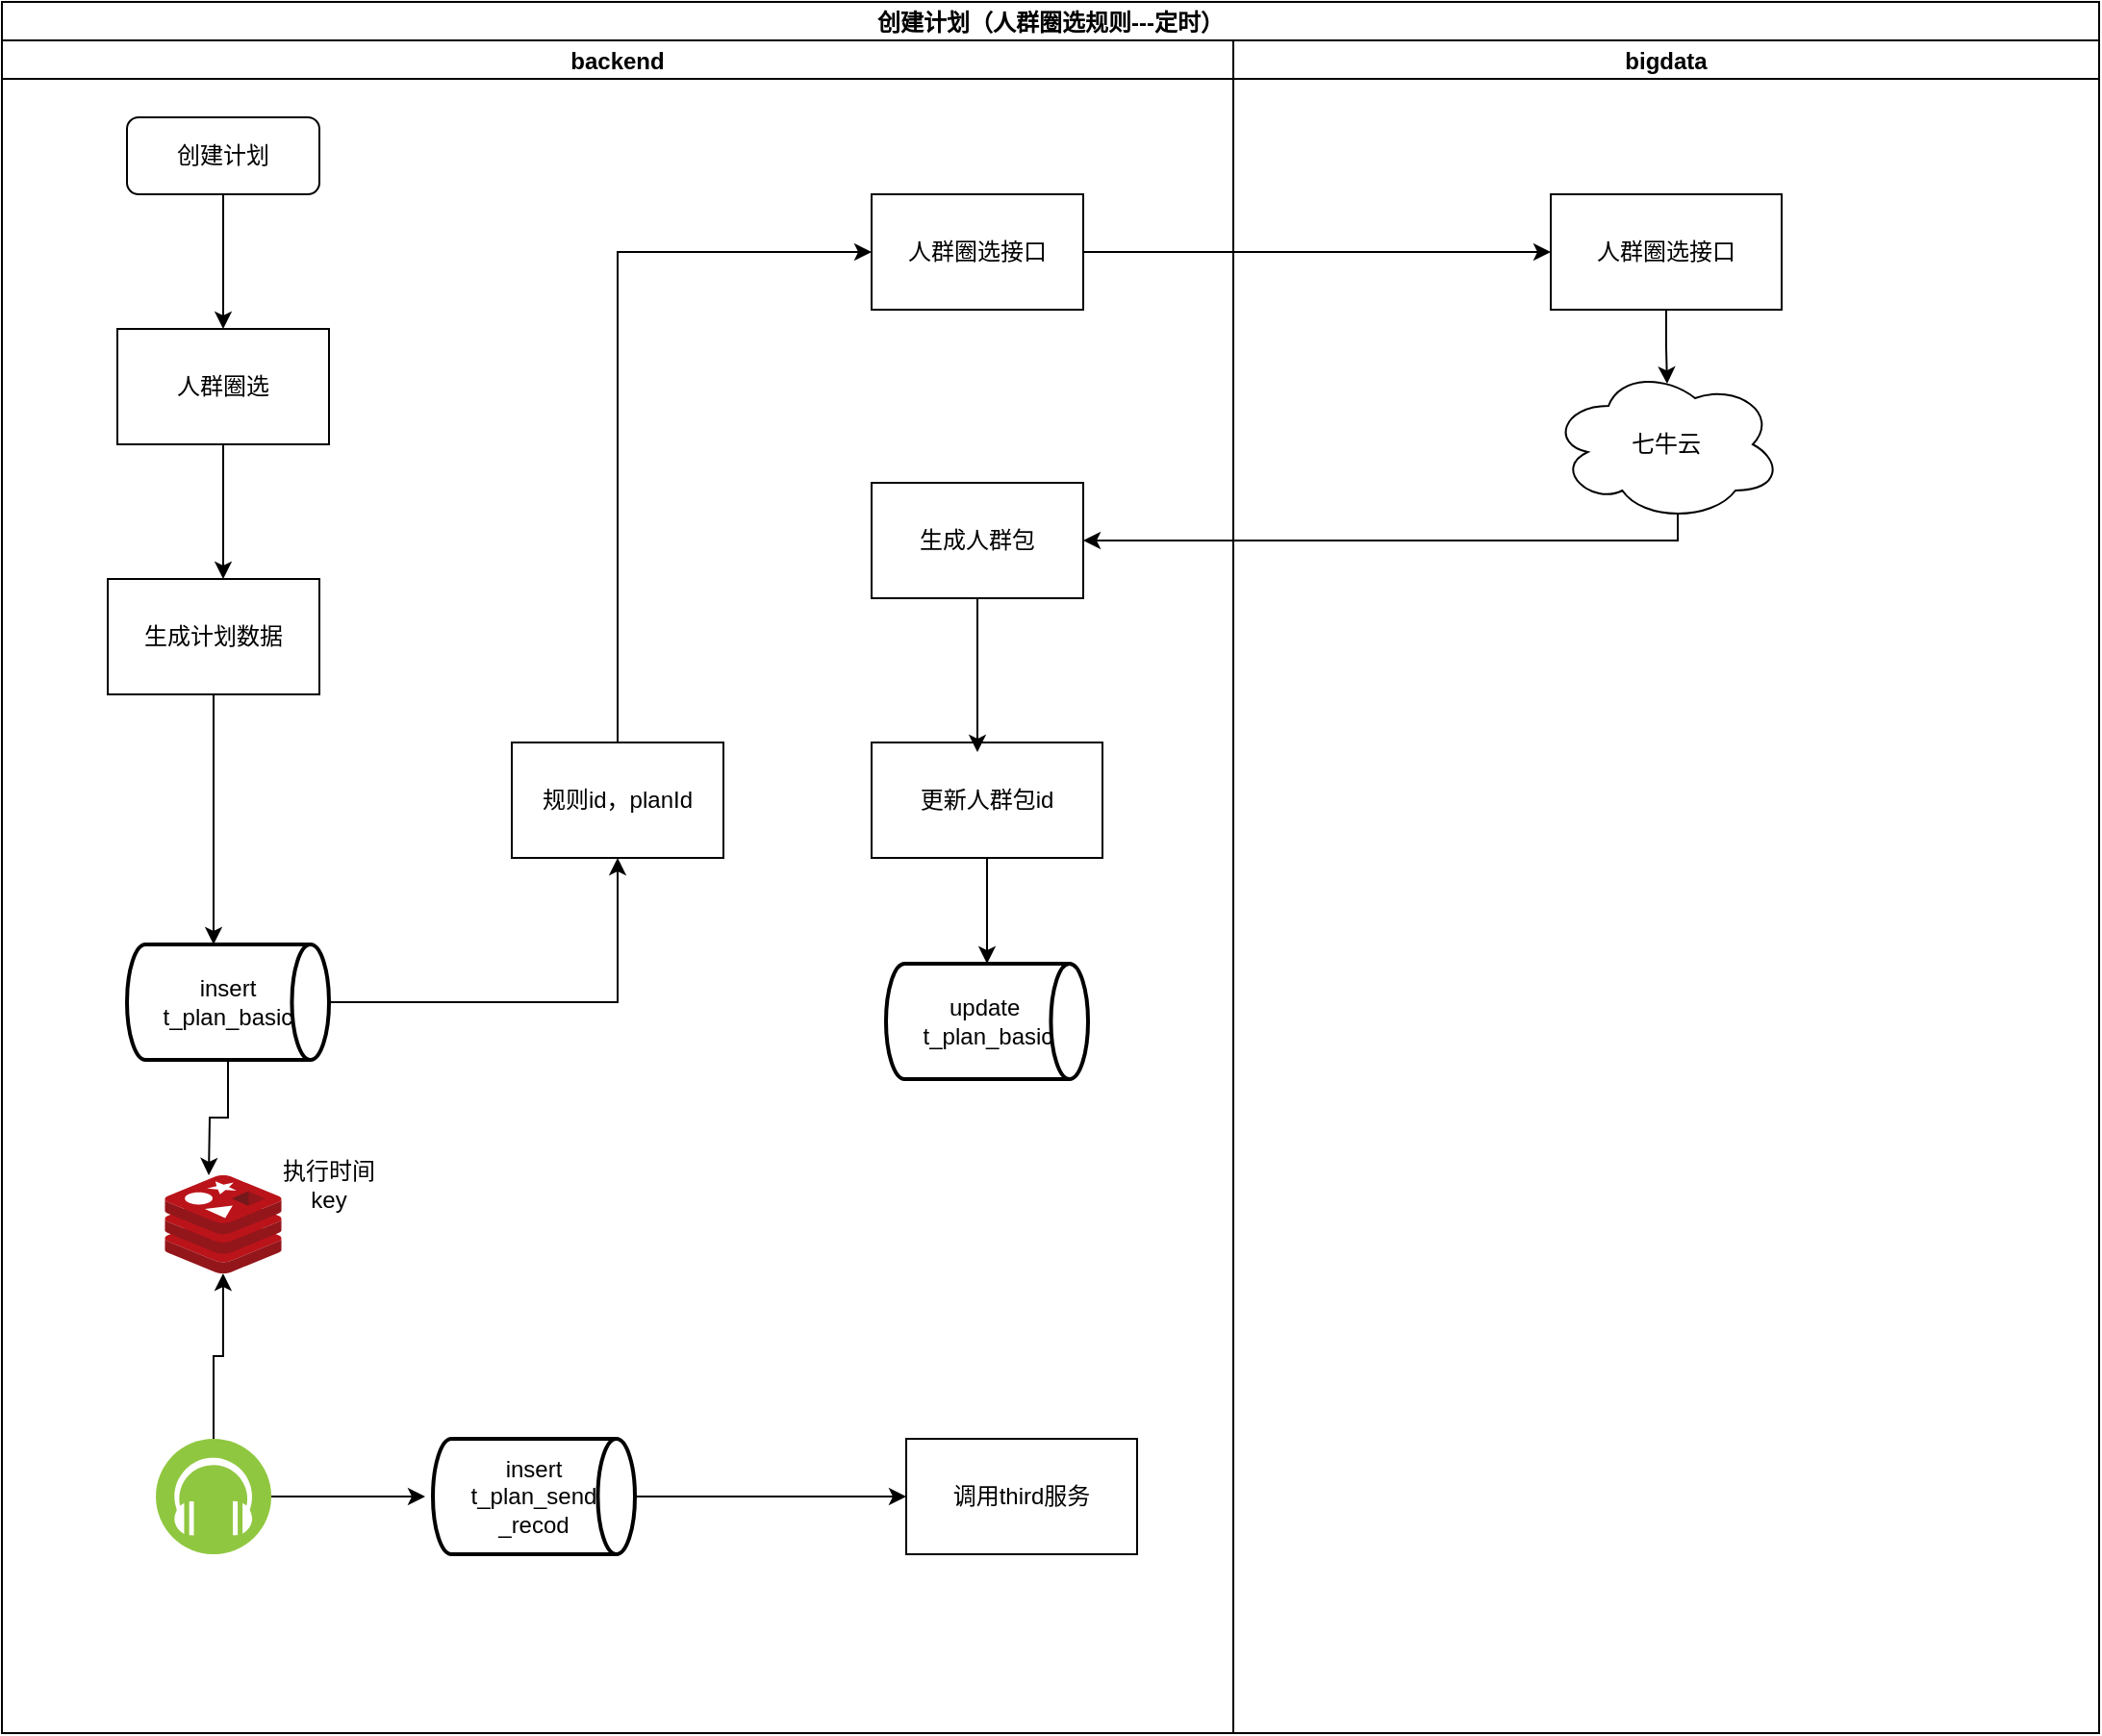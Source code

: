<mxfile version="20.2.7" type="github" pages="2">
  <diagram id="Nt-qGN5W3i-qoPwv_6xT" name="第 1 页">
    <mxGraphModel dx="1924" dy="946" grid="1" gridSize="10" guides="1" tooltips="1" connect="1" arrows="1" fold="1" page="1" pageScale="1" pageWidth="827" pageHeight="1169" math="0" shadow="0">
      <root>
        <mxCell id="0" />
        <mxCell id="1" parent="0" />
        <mxCell id="hO9k1SS9SRoio_GHONLS-42" value="创建计划（人群圈选规则---定时）" style="swimlane;childLayout=stackLayout;resizeParent=1;resizeParentMax=0;startSize=20;" vertex="1" parent="1">
          <mxGeometry x="200" y="120" width="1090" height="900" as="geometry" />
        </mxCell>
        <mxCell id="hO9k1SS9SRoio_GHONLS-58" style="edgeStyle=orthogonalEdgeStyle;rounded=0;orthogonalLoop=1;jettySize=auto;html=1;entryX=0;entryY=0.5;entryDx=0;entryDy=0;" edge="1" parent="hO9k1SS9SRoio_GHONLS-42" source="hO9k1SS9SRoio_GHONLS-57" target="hO9k1SS9SRoio_GHONLS-48">
          <mxGeometry relative="1" as="geometry" />
        </mxCell>
        <mxCell id="hO9k1SS9SRoio_GHONLS-59" style="edgeStyle=orthogonalEdgeStyle;rounded=0;orthogonalLoop=1;jettySize=auto;html=1;entryX=1;entryY=0.5;entryDx=0;entryDy=0;exitX=0.55;exitY=0.95;exitDx=0;exitDy=0;exitPerimeter=0;" edge="1" parent="hO9k1SS9SRoio_GHONLS-42" source="hO9k1SS9SRoio_GHONLS-50" target="hO9k1SS9SRoio_GHONLS-60">
          <mxGeometry relative="1" as="geometry">
            <mxPoint x="700" y="490" as="targetPoint" />
            <Array as="points">
              <mxPoint x="871" y="280" />
            </Array>
          </mxGeometry>
        </mxCell>
        <mxCell id="hO9k1SS9SRoio_GHONLS-43" value="backend" style="swimlane;startSize=20;" vertex="1" parent="hO9k1SS9SRoio_GHONLS-42">
          <mxGeometry y="20" width="640" height="880" as="geometry" />
        </mxCell>
        <mxCell id="hO9k1SS9SRoio_GHONLS-52" style="edgeStyle=orthogonalEdgeStyle;rounded=0;orthogonalLoop=1;jettySize=auto;html=1;" edge="1" parent="hO9k1SS9SRoio_GHONLS-43" source="hO9k1SS9SRoio_GHONLS-47" target="hO9k1SS9SRoio_GHONLS-51">
          <mxGeometry relative="1" as="geometry" />
        </mxCell>
        <mxCell id="hO9k1SS9SRoio_GHONLS-47" value="创建计划" style="rounded=1;whiteSpace=wrap;html=1;" vertex="1" parent="hO9k1SS9SRoio_GHONLS-43">
          <mxGeometry x="65" y="40" width="100" height="40" as="geometry" />
        </mxCell>
        <mxCell id="hO9k1SS9SRoio_GHONLS-51" value="人群圈选" style="rounded=0;whiteSpace=wrap;html=1;" vertex="1" parent="hO9k1SS9SRoio_GHONLS-43">
          <mxGeometry x="60" y="150" width="110" height="60" as="geometry" />
        </mxCell>
        <mxCell id="hO9k1SS9SRoio_GHONLS-57" value="人群圈选接口" style="rounded=0;whiteSpace=wrap;html=1;" vertex="1" parent="hO9k1SS9SRoio_GHONLS-43">
          <mxGeometry x="452" y="80" width="110" height="60" as="geometry" />
        </mxCell>
        <mxCell id="hO9k1SS9SRoio_GHONLS-60" value="生成人群包" style="rounded=0;whiteSpace=wrap;html=1;" vertex="1" parent="hO9k1SS9SRoio_GHONLS-43">
          <mxGeometry x="452" y="230" width="110" height="60" as="geometry" />
        </mxCell>
        <mxCell id="hO9k1SS9SRoio_GHONLS-67" value="生成计划数据" style="rounded=0;whiteSpace=wrap;html=1;" vertex="1" parent="hO9k1SS9SRoio_GHONLS-43">
          <mxGeometry x="55" y="280" width="110" height="60" as="geometry" />
        </mxCell>
        <mxCell id="hO9k1SS9SRoio_GHONLS-91" style="edgeStyle=orthogonalEdgeStyle;rounded=0;orthogonalLoop=1;jettySize=auto;html=1;entryX=0;entryY=0.5;entryDx=0;entryDy=0;exitX=0.5;exitY=0;exitDx=0;exitDy=0;" edge="1" parent="hO9k1SS9SRoio_GHONLS-43" source="hO9k1SS9SRoio_GHONLS-90" target="hO9k1SS9SRoio_GHONLS-57">
          <mxGeometry relative="1" as="geometry" />
        </mxCell>
        <mxCell id="hO9k1SS9SRoio_GHONLS-90" value="规则id，planId" style="rounded=0;whiteSpace=wrap;html=1;" vertex="1" parent="hO9k1SS9SRoio_GHONLS-43">
          <mxGeometry x="265" y="365" width="110" height="60" as="geometry" />
        </mxCell>
        <mxCell id="hO9k1SS9SRoio_GHONLS-89" style="edgeStyle=orthogonalEdgeStyle;rounded=0;orthogonalLoop=1;jettySize=auto;html=1;entryX=0.5;entryY=1;entryDx=0;entryDy=0;exitX=1;exitY=0.5;exitDx=0;exitDy=0;exitPerimeter=0;" edge="1" parent="hO9k1SS9SRoio_GHONLS-43" source="-V5R5rY_J3IfyCskAqr6-1" target="hO9k1SS9SRoio_GHONLS-90">
          <mxGeometry relative="1" as="geometry">
            <mxPoint x="230" y="540" as="targetPoint" />
            <mxPoint x="160" y="490" as="sourcePoint" />
          </mxGeometry>
        </mxCell>
        <mxCell id="hO9k1SS9SRoio_GHONLS-87" style="edgeStyle=orthogonalEdgeStyle;rounded=0;orthogonalLoop=1;jettySize=auto;html=1;entryX=0.5;entryY=0;entryDx=0;entryDy=0;" edge="1" parent="hO9k1SS9SRoio_GHONLS-43" source="hO9k1SS9SRoio_GHONLS-67">
          <mxGeometry relative="1" as="geometry">
            <mxPoint x="110" y="470" as="targetPoint" />
          </mxGeometry>
        </mxCell>
        <mxCell id="hO9k1SS9SRoio_GHONLS-53" style="edgeStyle=orthogonalEdgeStyle;rounded=0;orthogonalLoop=1;jettySize=auto;html=1;" edge="1" parent="hO9k1SS9SRoio_GHONLS-43" source="hO9k1SS9SRoio_GHONLS-51">
          <mxGeometry relative="1" as="geometry">
            <mxPoint x="115" y="280" as="targetPoint" />
          </mxGeometry>
        </mxCell>
        <mxCell id="-V5R5rY_J3IfyCskAqr6-1" value="&lt;span style=&quot;font-size: 12px;&quot;&gt;insert&lt;br&gt;t_plan_basic&lt;/span&gt;" style="strokeWidth=2;html=1;shape=mxgraph.flowchart.direct_data;whiteSpace=wrap;" vertex="1" parent="hO9k1SS9SRoio_GHONLS-43">
          <mxGeometry x="65" y="470" width="105" height="60" as="geometry" />
        </mxCell>
        <mxCell id="-V5R5rY_J3IfyCskAqr6-2" value="update&amp;nbsp;&lt;br&gt;t_plan_basic" style="strokeWidth=2;html=1;shape=mxgraph.flowchart.direct_data;whiteSpace=wrap;" vertex="1" parent="hO9k1SS9SRoio_GHONLS-43">
          <mxGeometry x="459.5" y="480" width="105" height="60" as="geometry" />
        </mxCell>
        <mxCell id="NRSUEeEKJB2Scc3rB_ty-1" value="调用third服务" style="rounded=0;whiteSpace=wrap;html=1;" vertex="1" parent="hO9k1SS9SRoio_GHONLS-43">
          <mxGeometry x="470" y="727.01" width="120" height="60" as="geometry" />
        </mxCell>
        <mxCell id="NRSUEeEKJB2Scc3rB_ty-3" style="edgeStyle=orthogonalEdgeStyle;rounded=0;orthogonalLoop=1;jettySize=auto;html=1;entryX=0.5;entryY=0;entryDx=0;entryDy=0;entryPerimeter=0;" edge="1" parent="hO9k1SS9SRoio_GHONLS-43" source="NRSUEeEKJB2Scc3rB_ty-2" target="-V5R5rY_J3IfyCskAqr6-2">
          <mxGeometry relative="1" as="geometry" />
        </mxCell>
        <mxCell id="NRSUEeEKJB2Scc3rB_ty-2" value="更新人群包id" style="rounded=0;whiteSpace=wrap;html=1;" vertex="1" parent="hO9k1SS9SRoio_GHONLS-43">
          <mxGeometry x="452" y="365" width="120" height="60" as="geometry" />
        </mxCell>
        <mxCell id="hO9k1SS9SRoio_GHONLS-93" style="edgeStyle=orthogonalEdgeStyle;rounded=0;orthogonalLoop=1;jettySize=auto;html=1;" edge="1" parent="hO9k1SS9SRoio_GHONLS-43" source="hO9k1SS9SRoio_GHONLS-60">
          <mxGeometry relative="1" as="geometry">
            <mxPoint x="507" y="370" as="targetPoint" />
          </mxGeometry>
        </mxCell>
        <mxCell id="d5DeZZ7ShsgQkrCPbnTe-2" value="" style="sketch=0;aspect=fixed;html=1;points=[];align=center;image;fontSize=12;image=img/lib/mscae/Cache_Redis_Product.svg;" vertex="1" parent="hO9k1SS9SRoio_GHONLS-43">
          <mxGeometry x="84.64" y="590" width="60.71" height="51" as="geometry" />
        </mxCell>
        <mxCell id="d5DeZZ7ShsgQkrCPbnTe-3" value="执行时间key" style="text;html=1;strokeColor=none;fillColor=none;align=center;verticalAlign=middle;whiteSpace=wrap;rounded=0;" vertex="1" parent="hO9k1SS9SRoio_GHONLS-43">
          <mxGeometry x="140" y="580" width="60" height="30" as="geometry" />
        </mxCell>
        <mxCell id="d5DeZZ7ShsgQkrCPbnTe-5" style="edgeStyle=orthogonalEdgeStyle;rounded=0;orthogonalLoop=1;jettySize=auto;html=1;" edge="1" parent="hO9k1SS9SRoio_GHONLS-43" source="d5DeZZ7ShsgQkrCPbnTe-4" target="d5DeZZ7ShsgQkrCPbnTe-2">
          <mxGeometry relative="1" as="geometry">
            <mxPoint x="110" y="650" as="targetPoint" />
          </mxGeometry>
        </mxCell>
        <mxCell id="d5DeZZ7ShsgQkrCPbnTe-4" value="" style="aspect=fixed;perimeter=ellipsePerimeter;html=1;align=center;shadow=0;dashed=0;fontColor=#4277BB;labelBackgroundColor=#ffffff;fontSize=12;spacingTop=3;image;image=img/lib/ibm/blockchain/event_listener.svg;" vertex="1" parent="hO9k1SS9SRoio_GHONLS-43">
          <mxGeometry x="80" y="727.01" width="60" height="60" as="geometry" />
        </mxCell>
        <mxCell id="d5DeZZ7ShsgQkrCPbnTe-8" style="edgeStyle=orthogonalEdgeStyle;rounded=0;orthogonalLoop=1;jettySize=auto;html=1;entryX=0;entryY=0.5;entryDx=0;entryDy=0;" edge="1" parent="hO9k1SS9SRoio_GHONLS-43" source="d5DeZZ7ShsgQkrCPbnTe-7" target="NRSUEeEKJB2Scc3rB_ty-1">
          <mxGeometry relative="1" as="geometry" />
        </mxCell>
        <mxCell id="d5DeZZ7ShsgQkrCPbnTe-7" value="&lt;span style=&quot;font-size: 12px;&quot;&gt;insert&lt;br&gt;t_plan_send&lt;br&gt;_recod&lt;/span&gt;" style="strokeWidth=2;html=1;shape=mxgraph.flowchart.direct_data;whiteSpace=wrap;" vertex="1" parent="hO9k1SS9SRoio_GHONLS-43">
          <mxGeometry x="224" y="727.01" width="105" height="60" as="geometry" />
        </mxCell>
        <mxCell id="hO9k1SS9SRoio_GHONLS-44" value="bigdata" style="swimlane;startSize=20;" vertex="1" parent="hO9k1SS9SRoio_GHONLS-42">
          <mxGeometry x="640" y="20" width="450" height="880" as="geometry" />
        </mxCell>
        <mxCell id="hO9k1SS9SRoio_GHONLS-48" value="人群圈选接口" style="rounded=0;whiteSpace=wrap;html=1;" vertex="1" parent="hO9k1SS9SRoio_GHONLS-44">
          <mxGeometry x="165" y="80" width="120" height="60" as="geometry" />
        </mxCell>
        <mxCell id="hO9k1SS9SRoio_GHONLS-50" value="七牛云" style="ellipse;shape=cloud;whiteSpace=wrap;html=1;" vertex="1" parent="hO9k1SS9SRoio_GHONLS-44">
          <mxGeometry x="165" y="170" width="120" height="80" as="geometry" />
        </mxCell>
        <mxCell id="hO9k1SS9SRoio_GHONLS-49" style="edgeStyle=orthogonalEdgeStyle;rounded=0;orthogonalLoop=1;jettySize=auto;html=1;entryX=0.504;entryY=0.107;entryDx=0;entryDy=0;entryPerimeter=0;" edge="1" parent="hO9k1SS9SRoio_GHONLS-44" source="hO9k1SS9SRoio_GHONLS-48" target="hO9k1SS9SRoio_GHONLS-50">
          <mxGeometry relative="1" as="geometry">
            <mxPoint x="65" y="220" as="targetPoint" />
          </mxGeometry>
        </mxCell>
        <mxCell id="d5DeZZ7ShsgQkrCPbnTe-1" style="edgeStyle=orthogonalEdgeStyle;rounded=0;orthogonalLoop=1;jettySize=auto;html=1;" edge="1" parent="1" source="-V5R5rY_J3IfyCskAqr6-1">
          <mxGeometry relative="1" as="geometry">
            <mxPoint x="307.5" y="730" as="targetPoint" />
          </mxGeometry>
        </mxCell>
        <mxCell id="d5DeZZ7ShsgQkrCPbnTe-6" style="edgeStyle=orthogonalEdgeStyle;rounded=0;orthogonalLoop=1;jettySize=auto;html=1;" edge="1" parent="1" source="d5DeZZ7ShsgQkrCPbnTe-4">
          <mxGeometry relative="1" as="geometry">
            <mxPoint x="420" y="897.01" as="targetPoint" />
          </mxGeometry>
        </mxCell>
      </root>
    </mxGraphModel>
  </diagram>
  <diagram id="dqntnyOF08AJuUJGwk2q" name="第 2 页">
    <mxGraphModel dx="1635" dy="804" grid="1" gridSize="10" guides="1" tooltips="1" connect="1" arrows="1" fold="1" page="1" pageScale="1" pageWidth="827" pageHeight="1169" math="0" shadow="0">
      <root>
        <mxCell id="0" />
        <mxCell id="1" parent="0" />
        <mxCell id="efMZtO4fmWVZmc5DneWf-1" value="创建计划（人群包导入--立即）" style="swimlane;childLayout=stackLayout;resizeParent=1;resizeParentMax=0;startSize=20;" vertex="1" parent="1">
          <mxGeometry x="170" y="140" width="1050" height="620" as="geometry" />
        </mxCell>
        <mxCell id="efMZtO4fmWVZmc5DneWf-2" value="backend" style="swimlane;startSize=20;" vertex="1" parent="efMZtO4fmWVZmc5DneWf-1">
          <mxGeometry y="20" width="590" height="600" as="geometry" />
        </mxCell>
        <mxCell id="efMZtO4fmWVZmc5DneWf-3" style="edgeStyle=orthogonalEdgeStyle;rounded=0;orthogonalLoop=1;jettySize=auto;html=1;" edge="1" parent="efMZtO4fmWVZmc5DneWf-2" source="efMZtO4fmWVZmc5DneWf-4" target="efMZtO4fmWVZmc5DneWf-5">
          <mxGeometry relative="1" as="geometry" />
        </mxCell>
        <mxCell id="efMZtO4fmWVZmc5DneWf-4" value="创建计划" style="rounded=1;whiteSpace=wrap;html=1;" vertex="1" parent="efMZtO4fmWVZmc5DneWf-2">
          <mxGeometry x="65" y="40" width="100" height="40" as="geometry" />
        </mxCell>
        <mxCell id="TEcbeBhzaAamiUFHQYuP-1" style="edgeStyle=orthogonalEdgeStyle;rounded=0;orthogonalLoop=1;jettySize=auto;html=1;" edge="1" parent="efMZtO4fmWVZmc5DneWf-2" source="efMZtO4fmWVZmc5DneWf-5">
          <mxGeometry relative="1" as="geometry">
            <mxPoint x="270" y="480" as="targetPoint" />
            <Array as="points">
              <mxPoint x="210" y="180" />
              <mxPoint x="210" y="480" />
            </Array>
          </mxGeometry>
        </mxCell>
        <mxCell id="efMZtO4fmWVZmc5DneWf-5" value="导入" style="rounded=0;whiteSpace=wrap;html=1;" vertex="1" parent="efMZtO4fmWVZmc5DneWf-2">
          <mxGeometry x="60" y="150" width="110" height="60" as="geometry" />
        </mxCell>
        <mxCell id="kaAS-FsaMWkZRtc7yB7V-3" style="edgeStyle=orthogonalEdgeStyle;rounded=0;orthogonalLoop=1;jettySize=auto;html=1;" edge="1" parent="efMZtO4fmWVZmc5DneWf-2" source="efMZtO4fmWVZmc5DneWf-8" target="pzblKHDERWOMhQrhClzJ-1">
          <mxGeometry relative="1" as="geometry" />
        </mxCell>
        <mxCell id="efMZtO4fmWVZmc5DneWf-8" value="生成人群包" style="rounded=0;whiteSpace=wrap;html=1;" vertex="1" parent="efMZtO4fmWVZmc5DneWf-2">
          <mxGeometry x="450" y="80" width="110" height="60" as="geometry" />
        </mxCell>
        <mxCell id="efMZtO4fmWVZmc5DneWf-10" value="生成计划数据" style="rounded=0;whiteSpace=wrap;html=1;" vertex="1" parent="efMZtO4fmWVZmc5DneWf-2">
          <mxGeometry x="60" y="270" width="110" height="60" as="geometry" />
        </mxCell>
        <mxCell id="pIOUKri0Egbt3ClzBX4v-1" value="&lt;span style=&quot;font-size: 12px;&quot;&gt;insert&lt;br&gt;t_plan_basic&lt;/span&gt;" style="strokeWidth=2;html=1;shape=mxgraph.flowchart.direct_data;whiteSpace=wrap;" vertex="1" parent="efMZtO4fmWVZmc5DneWf-2">
          <mxGeometry x="60" y="445" width="105" height="60" as="geometry" />
        </mxCell>
        <mxCell id="pIOUKri0Egbt3ClzBX4v-2" style="edgeStyle=orthogonalEdgeStyle;rounded=0;orthogonalLoop=1;jettySize=auto;html=1;" edge="1" parent="efMZtO4fmWVZmc5DneWf-2" source="efMZtO4fmWVZmc5DneWf-10" target="pIOUKri0Egbt3ClzBX4v-1">
          <mxGeometry relative="1" as="geometry">
            <mxPoint x="125" y="460" as="targetPoint" />
          </mxGeometry>
        </mxCell>
        <mxCell id="DK96OER8s7Xf4gwK9NNj-14" value="upload" style="rounded=0;whiteSpace=wrap;html=1;" vertex="1" parent="efMZtO4fmWVZmc5DneWf-2">
          <mxGeometry x="275" y="445" width="110" height="60" as="geometry" />
        </mxCell>
        <mxCell id="DK96OER8s7Xf4gwK9NNj-31" value="&lt;span style=&quot;font-size: 12px;&quot;&gt;update&lt;br&gt;t_plan_basic&lt;/span&gt;" style="strokeWidth=2;html=1;shape=mxgraph.flowchart.direct_data;whiteSpace=wrap;" vertex="1" parent="efMZtO4fmWVZmc5DneWf-2">
          <mxGeometry x="277.5" y="260" width="105" height="60" as="geometry" />
        </mxCell>
        <mxCell id="kaAS-FsaMWkZRtc7yB7V-2" style="edgeStyle=orthogonalEdgeStyle;rounded=0;orthogonalLoop=1;jettySize=auto;html=1;entryX=1;entryY=0.5;entryDx=0;entryDy=0;entryPerimeter=0;" edge="1" parent="efMZtO4fmWVZmc5DneWf-2" source="pzblKHDERWOMhQrhClzJ-1" target="kaAS-FsaMWkZRtc7yB7V-1">
          <mxGeometry relative="1" as="geometry" />
        </mxCell>
        <mxCell id="kaAS-FsaMWkZRtc7yB7V-4" style="edgeStyle=orthogonalEdgeStyle;rounded=0;orthogonalLoop=1;jettySize=auto;html=1;entryX=1;entryY=0.5;entryDx=0;entryDy=0;entryPerimeter=0;" edge="1" parent="efMZtO4fmWVZmc5DneWf-2" source="pzblKHDERWOMhQrhClzJ-1" target="DK96OER8s7Xf4gwK9NNj-31">
          <mxGeometry relative="1" as="geometry" />
        </mxCell>
        <mxCell id="pzblKHDERWOMhQrhClzJ-1" value="更新计划&amp;amp;生成推送记录" style="rounded=0;whiteSpace=wrap;html=1;" vertex="1" parent="efMZtO4fmWVZmc5DneWf-2">
          <mxGeometry x="445" y="200" width="120" height="60" as="geometry" />
        </mxCell>
        <mxCell id="kaAS-FsaMWkZRtc7yB7V-1" value="&lt;span style=&quot;font-size: 12px;&quot;&gt;insert &lt;br&gt;t_plan_send&lt;br&gt;_record&lt;/span&gt;" style="strokeWidth=2;html=1;shape=mxgraph.flowchart.direct_data;whiteSpace=wrap;" vertex="1" parent="efMZtO4fmWVZmc5DneWf-2">
          <mxGeometry x="277.5" y="130" width="105" height="60" as="geometry" />
        </mxCell>
        <mxCell id="QQwZGjgKUdlB_YRzyoaS-1" value="调用third服务" style="rounded=0;whiteSpace=wrap;html=1;" vertex="1" parent="efMZtO4fmWVZmc5DneWf-2">
          <mxGeometry x="445" y="340" width="120" height="60" as="geometry" />
        </mxCell>
        <mxCell id="HLj-j7yR9Jd9lZeqJc09-2" value="" style="shape=image;html=1;verticalAlign=top;verticalLabelPosition=bottom;labelBackgroundColor=#ffffff;imageAspect=0;aspect=fixed;image=https://cdn3.iconfinder.com/data/icons/document-icons-2/30/647702-excel-128.png;fontFamily=Helvetica;fontSize=12;fontColor=default;strokeColor=default;fillColor=default;strokeWidth=0;" vertex="1" parent="efMZtO4fmWVZmc5DneWf-2">
          <mxGeometry x="510" y="445" width="50" height="50" as="geometry" />
        </mxCell>
        <mxCell id="DK96OER8s7Xf4gwK9NNj-28" style="edgeStyle=orthogonalEdgeStyle;rounded=0;orthogonalLoop=1;jettySize=auto;html=1;entryX=0;entryY=0.5;entryDx=0;entryDy=0;" edge="1" parent="efMZtO4fmWVZmc5DneWf-1" source="DK96OER8s7Xf4gwK9NNj-14">
          <mxGeometry relative="1" as="geometry">
            <mxPoint x="760" y="495" as="targetPoint" />
          </mxGeometry>
        </mxCell>
        <mxCell id="DK96OER8s7Xf4gwK9NNj-1" value="七牛" style="swimlane;startSize=20;" vertex="1" parent="efMZtO4fmWVZmc5DneWf-1">
          <mxGeometry x="590" y="20" width="460" height="600" as="geometry" />
        </mxCell>
        <mxCell id="DK96OER8s7Xf4gwK9NNj-2" style="edgeStyle=orthogonalEdgeStyle;rounded=0;orthogonalLoop=1;jettySize=auto;html=1;" edge="1" parent="DK96OER8s7Xf4gwK9NNj-1" source="DK96OER8s7Xf4gwK9NNj-3">
          <mxGeometry relative="1" as="geometry">
            <mxPoint x="115" y="150" as="targetPoint" />
          </mxGeometry>
        </mxCell>
        <mxCell id="HLj-j7yR9Jd9lZeqJc09-1" value="七牛云" style="ellipse;shape=cloud;whiteSpace=wrap;html=1;" vertex="1" parent="DK96OER8s7Xf4gwK9NNj-1">
          <mxGeometry x="160" y="435" width="120" height="80" as="geometry" />
        </mxCell>
        <mxCell id="DK96OER8s7Xf4gwK9NNj-29" style="edgeStyle=orthogonalEdgeStyle;rounded=0;orthogonalLoop=1;jettySize=auto;html=1;entryX=1;entryY=0.5;entryDx=0;entryDy=0;exitX=0.555;exitY=0.086;exitDx=0;exitDy=0;exitPerimeter=0;" edge="1" parent="efMZtO4fmWVZmc5DneWf-1" source="HLj-j7yR9Jd9lZeqJc09-1" target="efMZtO4fmWVZmc5DneWf-8">
          <mxGeometry relative="1" as="geometry">
            <mxPoint x="785" y="470" as="sourcePoint" />
            <Array as="points">
              <mxPoint x="810" y="462" />
              <mxPoint x="810" y="130" />
            </Array>
          </mxGeometry>
        </mxCell>
        <mxCell id="efMZtO4fmWVZmc5DneWf-23" style="edgeStyle=orthogonalEdgeStyle;rounded=0;orthogonalLoop=1;jettySize=auto;html=1;" edge="1" parent="1" source="efMZtO4fmWVZmc5DneWf-5">
          <mxGeometry relative="1" as="geometry">
            <mxPoint x="285" y="430" as="targetPoint" />
            <Array as="points">
              <mxPoint x="285" y="430" />
            </Array>
          </mxGeometry>
        </mxCell>
        <mxCell id="3O5WZsR4_xhXwQZFwRwt-1" style="edgeStyle=orthogonalEdgeStyle;rounded=0;orthogonalLoop=1;jettySize=auto;html=1;" edge="1" parent="1" source="pzblKHDERWOMhQrhClzJ-1">
          <mxGeometry relative="1" as="geometry">
            <mxPoint x="670" y="500" as="targetPoint" />
            <Array as="points">
              <mxPoint x="675" y="490" />
              <mxPoint x="670" y="490" />
            </Array>
          </mxGeometry>
        </mxCell>
      </root>
    </mxGraphModel>
  </diagram>
</mxfile>
